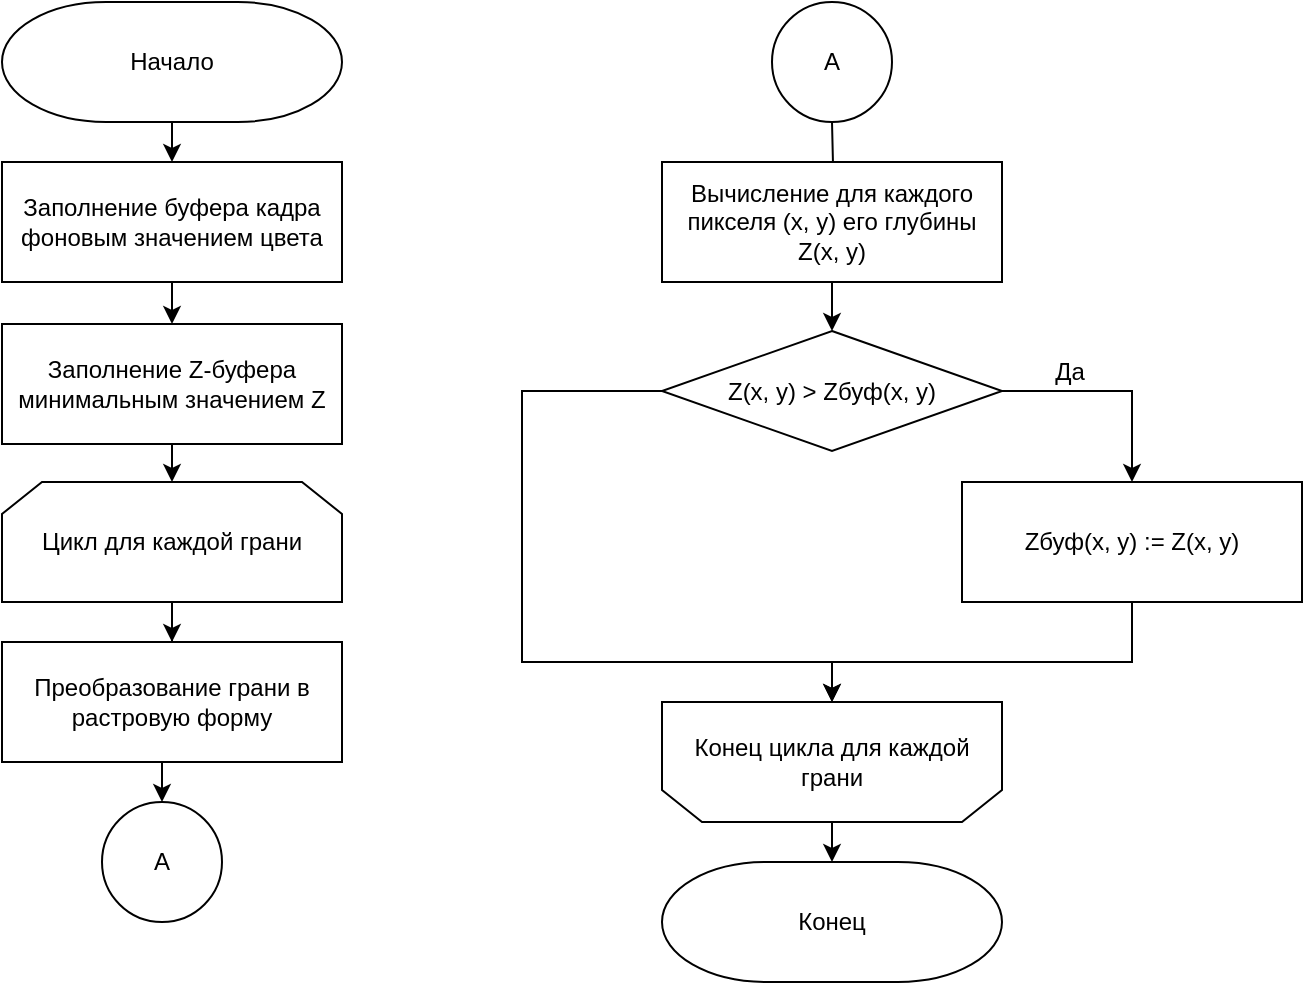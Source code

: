 <mxfile version="20.6.0" type="device" pages="3"><diagram id="neFG378h1zoQjz_ptCey" name="Z-bufer"><mxGraphModel dx="868" dy="425" grid="1" gridSize="10" guides="1" tooltips="1" connect="1" arrows="1" fold="1" page="1" pageScale="1" pageWidth="827" pageHeight="1169" math="0" shadow="0"><root><mxCell id="0"/><mxCell id="1" parent="0"/><mxCell id="6TX6HkKeH-_XCsG05Ym2-4" style="edgeStyle=orthogonalEdgeStyle;rounded=0;orthogonalLoop=1;jettySize=auto;html=1;exitX=0.5;exitY=1;exitDx=0;exitDy=0;exitPerimeter=0;entryX=0.5;entryY=0;entryDx=0;entryDy=0;" parent="1" source="6TX6HkKeH-_XCsG05Ym2-2" target="6TX6HkKeH-_XCsG05Ym2-3" edge="1"><mxGeometry relative="1" as="geometry"/></mxCell><mxCell id="6TX6HkKeH-_XCsG05Ym2-2" value="Начало" style="strokeWidth=1;html=1;shape=mxgraph.flowchart.terminator;whiteSpace=wrap;" parent="1" vertex="1"><mxGeometry x="240" y="70" width="170" height="60" as="geometry"/></mxCell><mxCell id="6TX6HkKeH-_XCsG05Ym2-6" style="edgeStyle=orthogonalEdgeStyle;rounded=0;orthogonalLoop=1;jettySize=auto;html=1;exitX=0.5;exitY=1;exitDx=0;exitDy=0;" parent="1" source="6TX6HkKeH-_XCsG05Ym2-3" target="6TX6HkKeH-_XCsG05Ym2-5" edge="1"><mxGeometry relative="1" as="geometry"/></mxCell><mxCell id="6TX6HkKeH-_XCsG05Ym2-3" value="Заполнение буфера кадра фоновым значением цвета" style="rounded=0;whiteSpace=wrap;html=1;" parent="1" vertex="1"><mxGeometry x="240" y="150" width="170" height="60" as="geometry"/></mxCell><mxCell id="6TX6HkKeH-_XCsG05Ym2-11" style="edgeStyle=orthogonalEdgeStyle;rounded=0;orthogonalLoop=1;jettySize=auto;html=1;exitX=0.5;exitY=1;exitDx=0;exitDy=0;entryX=0.5;entryY=0;entryDx=0;entryDy=0;" parent="1" source="6TX6HkKeH-_XCsG05Ym2-5" target="6TX6HkKeH-_XCsG05Ym2-10" edge="1"><mxGeometry relative="1" as="geometry"/></mxCell><mxCell id="6TX6HkKeH-_XCsG05Ym2-5" value="Заполнение Z-буфера минимальным значением Z" style="rounded=0;whiteSpace=wrap;html=1;strokeWidth=1;" parent="1" vertex="1"><mxGeometry x="240" y="231" width="170" height="60" as="geometry"/></mxCell><mxCell id="6TX6HkKeH-_XCsG05Ym2-13" style="edgeStyle=orthogonalEdgeStyle;rounded=0;orthogonalLoop=1;jettySize=auto;html=1;exitX=0.5;exitY=1;exitDx=0;exitDy=0;" parent="1" source="6TX6HkKeH-_XCsG05Ym2-10" target="6TX6HkKeH-_XCsG05Ym2-12" edge="1"><mxGeometry relative="1" as="geometry"/></mxCell><mxCell id="6TX6HkKeH-_XCsG05Ym2-10" value="Цикл для каждой грани" style="shape=loopLimit;whiteSpace=wrap;html=1;strokeWidth=1;rotation=0;" parent="1" vertex="1"><mxGeometry x="240" y="310" width="170" height="60" as="geometry"/></mxCell><mxCell id="6TX6HkKeH-_XCsG05Ym2-15" style="edgeStyle=orthogonalEdgeStyle;rounded=0;orthogonalLoop=1;jettySize=auto;html=1;exitX=0.5;exitY=1;exitDx=0;exitDy=0;" parent="1" target="6TX6HkKeH-_XCsG05Ym2-14" edge="1"><mxGeometry relative="1" as="geometry"><mxPoint x="655" y="130" as="sourcePoint"/></mxGeometry></mxCell><mxCell id="vqsGo7mDgSBbujvB0LcC-2" style="edgeStyle=orthogonalEdgeStyle;rounded=0;orthogonalLoop=1;jettySize=auto;html=1;exitX=0.5;exitY=1;exitDx=0;exitDy=0;entryX=0.5;entryY=0;entryDx=0;entryDy=0;" edge="1" parent="1" source="6TX6HkKeH-_XCsG05Ym2-12" target="vqsGo7mDgSBbujvB0LcC-1"><mxGeometry relative="1" as="geometry"/></mxCell><mxCell id="6TX6HkKeH-_XCsG05Ym2-12" value="Преобразование грани в растровую форму" style="rounded=0;whiteSpace=wrap;html=1;" parent="1" vertex="1"><mxGeometry x="240" y="390" width="170" height="60" as="geometry"/></mxCell><mxCell id="6TX6HkKeH-_XCsG05Ym2-17" style="edgeStyle=orthogonalEdgeStyle;rounded=0;orthogonalLoop=1;jettySize=auto;html=1;exitX=0.5;exitY=1;exitDx=0;exitDy=0;entryX=0.5;entryY=0;entryDx=0;entryDy=0;entryPerimeter=0;" parent="1" source="6TX6HkKeH-_XCsG05Ym2-14" target="6TX6HkKeH-_XCsG05Ym2-16" edge="1"><mxGeometry relative="1" as="geometry"/></mxCell><mxCell id="6TX6HkKeH-_XCsG05Ym2-14" value="Вычисление для каждого пикселя (x, y) его глубины Z(x, y)" style="rounded=0;whiteSpace=wrap;html=1;" parent="1" vertex="1"><mxGeometry x="570" y="150" width="170" height="60" as="geometry"/></mxCell><mxCell id="6TX6HkKeH-_XCsG05Ym2-19" style="edgeStyle=orthogonalEdgeStyle;rounded=0;orthogonalLoop=1;jettySize=auto;html=1;exitX=1;exitY=0.5;exitDx=0;exitDy=0;exitPerimeter=0;entryX=0.5;entryY=0;entryDx=0;entryDy=0;" parent="1" source="6TX6HkKeH-_XCsG05Ym2-16" target="6TX6HkKeH-_XCsG05Ym2-18" edge="1"><mxGeometry relative="1" as="geometry"/></mxCell><mxCell id="6TX6HkKeH-_XCsG05Ym2-23" style="edgeStyle=orthogonalEdgeStyle;rounded=0;orthogonalLoop=1;jettySize=auto;html=1;exitX=0;exitY=0.5;exitDx=0;exitDy=0;exitPerimeter=0;entryX=0.5;entryY=1;entryDx=0;entryDy=0;" parent="1" source="6TX6HkKeH-_XCsG05Ym2-16" target="6TX6HkKeH-_XCsG05Ym2-21" edge="1"><mxGeometry relative="1" as="geometry"><Array as="points"><mxPoint x="500" y="265"/><mxPoint x="500" y="400"/><mxPoint x="655" y="400"/></Array></mxGeometry></mxCell><mxCell id="6TX6HkKeH-_XCsG05Ym2-16" value="Z(x, y) &amp;gt; Zбуф(x, y)" style="strokeWidth=1;html=1;shape=mxgraph.flowchart.decision;whiteSpace=wrap;" parent="1" vertex="1"><mxGeometry x="570" y="234.5" width="170" height="60" as="geometry"/></mxCell><mxCell id="6TX6HkKeH-_XCsG05Ym2-22" style="edgeStyle=orthogonalEdgeStyle;rounded=0;orthogonalLoop=1;jettySize=auto;html=1;exitX=0.5;exitY=1;exitDx=0;exitDy=0;" parent="1" source="6TX6HkKeH-_XCsG05Ym2-18" target="6TX6HkKeH-_XCsG05Ym2-21" edge="1"><mxGeometry relative="1" as="geometry"><Array as="points"><mxPoint x="805" y="400"/><mxPoint x="655" y="400"/></Array></mxGeometry></mxCell><mxCell id="6TX6HkKeH-_XCsG05Ym2-18" value="Zбуф(x, y) := Z(x, y)" style="rounded=0;whiteSpace=wrap;html=1;" parent="1" vertex="1"><mxGeometry x="720" y="310" width="170" height="60" as="geometry"/></mxCell><mxCell id="6TX6HkKeH-_XCsG05Ym2-20" value="Да" style="text;html=1;strokeColor=none;fillColor=none;align=center;verticalAlign=middle;whiteSpace=wrap;rounded=0;strokeWidth=1;" parent="1" vertex="1"><mxGeometry x="744" y="240" width="60" height="30" as="geometry"/></mxCell><mxCell id="6TX6HkKeH-_XCsG05Ym2-21" value="" style="shape=loopLimit;whiteSpace=wrap;html=1;strokeWidth=1;rotation=180;" parent="1" vertex="1"><mxGeometry x="570" y="420" width="170" height="60" as="geometry"/></mxCell><mxCell id="6TX6HkKeH-_XCsG05Ym2-26" style="edgeStyle=orthogonalEdgeStyle;rounded=0;orthogonalLoop=1;jettySize=auto;html=1;exitX=0.5;exitY=1;exitDx=0;exitDy=0;entryX=0.5;entryY=0;entryDx=0;entryDy=0;entryPerimeter=0;" parent="1" source="6TX6HkKeH-_XCsG05Ym2-24" target="6TX6HkKeH-_XCsG05Ym2-25" edge="1"><mxGeometry relative="1" as="geometry"/></mxCell><mxCell id="6TX6HkKeH-_XCsG05Ym2-24" value="Конец цикла для каждой грани" style="text;html=1;strokeColor=none;fillColor=none;align=center;verticalAlign=middle;whiteSpace=wrap;rounded=0;strokeWidth=1;" parent="1" vertex="1"><mxGeometry x="570" y="420" width="170" height="60" as="geometry"/></mxCell><mxCell id="6TX6HkKeH-_XCsG05Ym2-25" value="Конец" style="strokeWidth=1;html=1;shape=mxgraph.flowchart.terminator;whiteSpace=wrap;" parent="1" vertex="1"><mxGeometry x="570" y="500" width="170" height="60" as="geometry"/></mxCell><mxCell id="vqsGo7mDgSBbujvB0LcC-1" value="А" style="ellipse;whiteSpace=wrap;html=1;aspect=fixed;" vertex="1" parent="1"><mxGeometry x="290" y="470" width="60" height="60" as="geometry"/></mxCell><mxCell id="vqsGo7mDgSBbujvB0LcC-3" value="А" style="ellipse;whiteSpace=wrap;html=1;aspect=fixed;" vertex="1" parent="1"><mxGeometry x="625" y="70" width="60" height="60" as="geometry"/></mxCell></root></mxGraphModel></diagram><diagram id="AVrEKAzR2ttYn-HKZuX_" name="shadow"><mxGraphModel dx="868" dy="425" grid="1" gridSize="10" guides="1" tooltips="1" connect="1" arrows="1" fold="1" page="1" pageScale="1" pageWidth="827" pageHeight="1169" math="0" shadow="0"><root><mxCell id="0"/><mxCell id="1" parent="0"/><mxCell id="5Bra2evvW2Xt59q5HRzt-1" style="edgeStyle=orthogonalEdgeStyle;rounded=0;orthogonalLoop=1;jettySize=auto;html=1;exitX=0.5;exitY=1;exitDx=0;exitDy=0;exitPerimeter=0;entryX=0.5;entryY=0;entryDx=0;entryDy=0;" parent="1" source="5Bra2evvW2Xt59q5HRzt-2" target="5Bra2evvW2Xt59q5HRzt-4" edge="1"><mxGeometry relative="1" as="geometry"/></mxCell><mxCell id="5Bra2evvW2Xt59q5HRzt-2" value="Начало" style="strokeWidth=1;html=1;shape=mxgraph.flowchart.terminator;whiteSpace=wrap;" parent="1" vertex="1"><mxGeometry x="250" y="40" width="170" height="60" as="geometry"/></mxCell><mxCell id="5Bra2evvW2Xt59q5HRzt-3" style="edgeStyle=orthogonalEdgeStyle;rounded=0;orthogonalLoop=1;jettySize=auto;html=1;exitX=0.5;exitY=1;exitDx=0;exitDy=0;" parent="1" source="5Bra2evvW2Xt59q5HRzt-4" target="5Bra2evvW2Xt59q5HRzt-6" edge="1"><mxGeometry relative="1" as="geometry"/></mxCell><mxCell id="5Bra2evvW2Xt59q5HRzt-4" value="Заполнение буфера кадра фоновым значением цвета" style="rounded=0;whiteSpace=wrap;html=1;" parent="1" vertex="1"><mxGeometry x="250" y="120" width="170" height="60" as="geometry"/></mxCell><mxCell id="5Bra2evvW2Xt59q5HRzt-25" style="edgeStyle=orthogonalEdgeStyle;rounded=0;orthogonalLoop=1;jettySize=auto;html=1;exitX=0.5;exitY=1;exitDx=0;exitDy=0;entryX=0.5;entryY=0;entryDx=0;entryDy=0;" parent="1" source="5Bra2evvW2Xt59q5HRzt-6" target="5Bra2evvW2Xt59q5HRzt-24" edge="1"><mxGeometry relative="1" as="geometry"/></mxCell><mxCell id="5Bra2evvW2Xt59q5HRzt-6" value="Заполнение Z-буфера минимальным значением Z" style="rounded=0;whiteSpace=wrap;html=1;strokeWidth=1;" parent="1" vertex="1"><mxGeometry x="250" y="201" width="170" height="60" as="geometry"/></mxCell><mxCell id="5Bra2evvW2Xt59q5HRzt-7" style="edgeStyle=orthogonalEdgeStyle;rounded=0;orthogonalLoop=1;jettySize=auto;html=1;exitX=0.5;exitY=1;exitDx=0;exitDy=0;" parent="1" source="5Bra2evvW2Xt59q5HRzt-8" target="5Bra2evvW2Xt59q5HRzt-10" edge="1"><mxGeometry relative="1" as="geometry"/></mxCell><mxCell id="5Bra2evvW2Xt59q5HRzt-8" value="Цикл для каждой грани" style="shape=loopLimit;whiteSpace=wrap;html=1;strokeWidth=1;rotation=0;" parent="1" vertex="1"><mxGeometry x="250" y="362" width="170" height="60" as="geometry"/></mxCell><mxCell id="5Bra2evvW2Xt59q5HRzt-9" style="edgeStyle=orthogonalEdgeStyle;rounded=0;orthogonalLoop=1;jettySize=auto;html=1;exitX=0.5;exitY=1;exitDx=0;exitDy=0;" parent="1" source="5Bra2evvW2Xt59q5HRzt-10" target="5Bra2evvW2Xt59q5HRzt-12" edge="1"><mxGeometry relative="1" as="geometry"/></mxCell><mxCell id="5Bra2evvW2Xt59q5HRzt-10" value="Преобразование грани в растровую форму" style="rounded=0;whiteSpace=wrap;html=1;" parent="1" vertex="1"><mxGeometry x="250" y="442" width="170" height="60" as="geometry"/></mxCell><mxCell id="5Bra2evvW2Xt59q5HRzt-48" style="edgeStyle=orthogonalEdgeStyle;rounded=0;orthogonalLoop=1;jettySize=auto;html=1;exitX=0.5;exitY=1;exitDx=0;exitDy=0;entryX=0.5;entryY=0;entryDx=0;entryDy=0;strokeWidth=1;" parent="1" source="5Bra2evvW2Xt59q5HRzt-12" target="5Bra2evvW2Xt59q5HRzt-47" edge="1"><mxGeometry relative="1" as="geometry"/></mxCell><mxCell id="5Bra2evvW2Xt59q5HRzt-12" value="Вычисление для каждого пикселя (x, y) его глубины Z(x, y)" style="rounded=0;whiteSpace=wrap;html=1;" parent="1" vertex="1"><mxGeometry x="250" y="522" width="170" height="60" as="geometry"/></mxCell><mxCell id="5Bra2evvW2Xt59q5HRzt-27" style="edgeStyle=orthogonalEdgeStyle;rounded=0;orthogonalLoop=1;jettySize=auto;html=1;exitX=1;exitY=0.5;exitDx=0;exitDy=0;exitPerimeter=0;entryX=0.5;entryY=0;entryDx=0;entryDy=0;entryPerimeter=0;" parent="1" source="5Bra2evvW2Xt59q5HRzt-15" target="5Bra2evvW2Xt59q5HRzt-23" edge="1"><mxGeometry relative="1" as="geometry"/></mxCell><mxCell id="5Bra2evvW2Xt59q5HRzt-36" style="edgeStyle=orthogonalEdgeStyle;rounded=0;orthogonalLoop=1;jettySize=auto;html=1;exitX=0;exitY=0.5;exitDx=0;exitDy=0;exitPerimeter=0;entryX=0.5;entryY=0;entryDx=0;entryDy=0;" parent="1" source="5Bra2evvW2Xt59q5HRzt-15" target="5Bra2evvW2Xt59q5HRzt-21" edge="1"><mxGeometry relative="1" as="geometry"><Array as="points"><mxPoint x="460" y="153"/><mxPoint x="460" y="510"/><mxPoint x="574" y="510"/></Array></mxGeometry></mxCell><mxCell id="5Bra2evvW2Xt59q5HRzt-15" value="Z(x, y) &amp;gt; Zбуф(x, y)" style="strokeWidth=1;html=1;shape=mxgraph.flowchart.decision;whiteSpace=wrap;" parent="1" vertex="1"><mxGeometry x="490" y="123" width="170" height="60" as="geometry"/></mxCell><mxCell id="5Bra2evvW2Xt59q5HRzt-35" style="edgeStyle=orthogonalEdgeStyle;rounded=0;orthogonalLoop=1;jettySize=auto;html=1;exitX=0.5;exitY=1;exitDx=0;exitDy=0;entryX=0.5;entryY=0;entryDx=0;entryDy=0;" parent="1" source="5Bra2evvW2Xt59q5HRzt-17" target="5Bra2evvW2Xt59q5HRzt-21" edge="1"><mxGeometry relative="1" as="geometry"><Array as="points"><mxPoint x="725" y="510"/><mxPoint x="574" y="510"/></Array></mxGeometry></mxCell><mxCell id="5Bra2evvW2Xt59q5HRzt-17" value="Zбуф(x, y) := Z(x, y)" style="rounded=0;whiteSpace=wrap;html=1;" parent="1" vertex="1"><mxGeometry x="640" y="436.5" width="170" height="60" as="geometry"/></mxCell><mxCell id="5Bra2evvW2Xt59q5HRzt-18" value="Да" style="text;html=1;strokeColor=none;fillColor=none;align=center;verticalAlign=middle;whiteSpace=wrap;rounded=0;strokeWidth=1;" parent="1" vertex="1"><mxGeometry x="664" y="128.5" width="60" height="30" as="geometry"/></mxCell><mxCell id="5Bra2evvW2Xt59q5HRzt-19" value="" style="shape=loopLimit;whiteSpace=wrap;html=1;strokeWidth=1;rotation=180;" parent="1" vertex="1"><mxGeometry x="489" y="530.5" width="170" height="60" as="geometry"/></mxCell><mxCell id="5Bra2evvW2Xt59q5HRzt-45" style="edgeStyle=orthogonalEdgeStyle;rounded=0;orthogonalLoop=1;jettySize=auto;html=1;exitX=0.5;exitY=1;exitDx=0;exitDy=0;entryX=0.5;entryY=0;entryDx=0;entryDy=0;strokeWidth=1;" parent="1" source="5Bra2evvW2Xt59q5HRzt-21" target="5Bra2evvW2Xt59q5HRzt-44" edge="1"><mxGeometry relative="1" as="geometry"/></mxCell><mxCell id="5Bra2evvW2Xt59q5HRzt-21" value="Конец цикла для каждой грани" style="text;html=1;strokeColor=none;fillColor=none;align=center;verticalAlign=middle;whiteSpace=wrap;rounded=0;strokeWidth=1;" parent="1" vertex="1"><mxGeometry x="489" y="530.5" width="170" height="60" as="geometry"/></mxCell><mxCell id="5Bra2evvW2Xt59q5HRzt-22" value="Конец" style="strokeWidth=1;html=1;shape=mxgraph.flowchart.terminator;whiteSpace=wrap;" parent="1" vertex="1"><mxGeometry x="489" y="685.5" width="170" height="60" as="geometry"/></mxCell><mxCell id="5Bra2evvW2Xt59q5HRzt-29" style="edgeStyle=orthogonalEdgeStyle;rounded=0;orthogonalLoop=1;jettySize=auto;html=1;exitX=1;exitY=0.5;exitDx=0;exitDy=0;exitPerimeter=0;strokeWidth=2;entryX=0.5;entryY=0;entryDx=0;entryDy=0;" parent="1" source="5Bra2evvW2Xt59q5HRzt-23" target="5Bra2evvW2Xt59q5HRzt-28" edge="1"><mxGeometry relative="1" as="geometry"><mxPoint x="875" y="253" as="targetPoint"/></mxGeometry></mxCell><mxCell id="5Bra2evvW2Xt59q5HRzt-33" style="edgeStyle=orthogonalEdgeStyle;rounded=0;orthogonalLoop=1;jettySize=auto;html=1;exitX=0;exitY=0.5;exitDx=0;exitDy=0;exitPerimeter=0;strokeWidth=2;" parent="1" source="5Bra2evvW2Xt59q5HRzt-23" target="5Bra2evvW2Xt59q5HRzt-31" edge="1"><mxGeometry relative="1" as="geometry"><Array as="points"><mxPoint x="580" y="218.5"/><mxPoint x="580" y="336.5"/><mxPoint x="725" y="336.5"/></Array></mxGeometry></mxCell><mxCell id="5Bra2evvW2Xt59q5HRzt-23" value="Пиксель (x, y) есть&lt;br&gt;в Shadow-буфере" style="strokeWidth=3;html=1;shape=mxgraph.flowchart.decision;whiteSpace=wrap;" parent="1" vertex="1"><mxGeometry x="640" y="183" width="170" height="70" as="geometry"/></mxCell><mxCell id="5Bra2evvW2Xt59q5HRzt-26" style="edgeStyle=orthogonalEdgeStyle;rounded=0;orthogonalLoop=1;jettySize=auto;html=1;exitX=0.5;exitY=1;exitDx=0;exitDy=0;entryX=0.5;entryY=0;entryDx=0;entryDy=0;" parent="1" source="5Bra2evvW2Xt59q5HRzt-24" target="5Bra2evvW2Xt59q5HRzt-8" edge="1"><mxGeometry relative="1" as="geometry"/></mxCell><mxCell id="5Bra2evvW2Xt59q5HRzt-24" value="Заполнение Shadow-буфера минимальным значением Shadow" style="rounded=0;whiteSpace=wrap;html=1;strokeWidth=3;" parent="1" vertex="1"><mxGeometry x="250" y="280" width="170" height="60" as="geometry"/></mxCell><mxCell id="5Bra2evvW2Xt59q5HRzt-32" style="edgeStyle=orthogonalEdgeStyle;rounded=0;orthogonalLoop=1;jettySize=auto;html=1;exitX=0.5;exitY=1;exitDx=0;exitDy=0;entryX=0.5;entryY=0;entryDx=0;entryDy=0;strokeWidth=2;" parent="1" source="5Bra2evvW2Xt59q5HRzt-28" target="5Bra2evvW2Xt59q5HRzt-31" edge="1"><mxGeometry relative="1" as="geometry"><mxPoint x="875" y="313" as="sourcePoint"/><Array as="points"><mxPoint x="855" y="337"/><mxPoint x="725" y="337"/></Array></mxGeometry></mxCell><mxCell id="5Bra2evvW2Xt59q5HRzt-28" value="Декремент DrwedPixels грани в Shadow-буфере" style="rounded=0;whiteSpace=wrap;html=1;strokeWidth=3;" parent="1" vertex="1"><mxGeometry x="770" y="253" width="170" height="60" as="geometry"/></mxCell><mxCell id="5Bra2evvW2Xt59q5HRzt-30" value="Да" style="text;html=1;strokeColor=none;fillColor=none;align=center;verticalAlign=middle;whiteSpace=wrap;rounded=0;strokeWidth=1;" parent="1" vertex="1"><mxGeometry x="810" y="196.5" width="60" height="30" as="geometry"/></mxCell><mxCell id="5Bra2evvW2Xt59q5HRzt-34" style="edgeStyle=orthogonalEdgeStyle;rounded=0;orthogonalLoop=1;jettySize=auto;html=1;exitX=0.5;exitY=1;exitDx=0;exitDy=0;entryX=0.5;entryY=0;entryDx=0;entryDy=0;" parent="1" source="5Bra2evvW2Xt59q5HRzt-31" target="5Bra2evvW2Xt59q5HRzt-17" edge="1"><mxGeometry relative="1" as="geometry"/></mxCell><mxCell id="5Bra2evvW2Xt59q5HRzt-31" value="Инкремент DrwedPixels и AllPixels текущей грани" style="rounded=0;whiteSpace=wrap;html=1;strokeWidth=3;" parent="1" vertex="1"><mxGeometry x="640" y="356.5" width="170" height="60" as="geometry"/></mxCell><mxCell id="5Bra2evvW2Xt59q5HRzt-46" style="edgeStyle=orthogonalEdgeStyle;rounded=0;orthogonalLoop=1;jettySize=auto;html=1;exitX=0.5;exitY=1;exitDx=0;exitDy=0;entryX=0.5;entryY=0;entryDx=0;entryDy=0;entryPerimeter=0;strokeWidth=1;" parent="1" source="5Bra2evvW2Xt59q5HRzt-44" target="5Bra2evvW2Xt59q5HRzt-22" edge="1"><mxGeometry relative="1" as="geometry"/></mxCell><mxCell id="5Bra2evvW2Xt59q5HRzt-44" value="Очистка буферов" style="rounded=0;whiteSpace=wrap;html=1;strokeWidth=3;" parent="1" vertex="1"><mxGeometry x="490" y="606.5" width="170" height="60" as="geometry"/></mxCell><mxCell id="5Bra2evvW2Xt59q5HRzt-47" value="А" style="ellipse;whiteSpace=wrap;html=1;aspect=fixed;strokeWidth=1;" parent="1" vertex="1"><mxGeometry x="305" y="600" width="60" height="60" as="geometry"/></mxCell><mxCell id="5Bra2evvW2Xt59q5HRzt-51" style="edgeStyle=orthogonalEdgeStyle;rounded=0;orthogonalLoop=1;jettySize=auto;html=1;exitX=0.5;exitY=1;exitDx=0;exitDy=0;entryX=0.5;entryY=0;entryDx=0;entryDy=0;entryPerimeter=0;strokeWidth=1;" parent="1" source="5Bra2evvW2Xt59q5HRzt-49" target="5Bra2evvW2Xt59q5HRzt-15" edge="1"><mxGeometry relative="1" as="geometry"/></mxCell><mxCell id="5Bra2evvW2Xt59q5HRzt-49" value="А" style="ellipse;whiteSpace=wrap;html=1;aspect=fixed;strokeWidth=1;" parent="1" vertex="1"><mxGeometry x="545" y="40" width="60" height="60" as="geometry"/></mxCell></root></mxGraphModel></diagram><diagram id="ENVmEksmeFFPRsCK2UpG" name="backface culling"><mxGraphModel dx="868" dy="425" grid="1" gridSize="10" guides="1" tooltips="1" connect="1" arrows="1" fold="1" page="1" pageScale="1" pageWidth="827" pageHeight="1169" math="0" shadow="0"><root><mxCell id="0"/><mxCell id="1" parent="0"/><mxCell id="DHMkVB7zMeJcDoCF95GW-4" style="edgeStyle=orthogonalEdgeStyle;rounded=0;orthogonalLoop=1;jettySize=auto;html=1;exitX=0.5;exitY=1;exitDx=0;exitDy=0;exitPerimeter=0;entryX=0.5;entryY=0;entryDx=0;entryDy=0;entryPerimeter=0;" edge="1" parent="1" source="DHMkVB7zMeJcDoCF95GW-2" target="DHMkVB7zMeJcDoCF95GW-3"><mxGeometry relative="1" as="geometry"/></mxCell><mxCell id="DHMkVB7zMeJcDoCF95GW-2" value="Начало" style="strokeWidth=1;html=1;shape=mxgraph.flowchart.terminator;whiteSpace=wrap;" vertex="1" parent="1"><mxGeometry x="280" y="40" width="140" height="60" as="geometry"/></mxCell><mxCell id="DHMkVB7zMeJcDoCF95GW-6" style="edgeStyle=orthogonalEdgeStyle;rounded=0;orthogonalLoop=1;jettySize=auto;html=1;exitX=1;exitY=0.5;exitDx=0;exitDy=0;exitPerimeter=0;entryX=0.5;entryY=0;entryDx=0;entryDy=0;" edge="1" parent="1" source="DHMkVB7zMeJcDoCF95GW-3" target="DHMkVB7zMeJcDoCF95GW-5"><mxGeometry relative="1" as="geometry"/></mxCell><mxCell id="DHMkVB7zMeJcDoCF95GW-8" style="edgeStyle=orthogonalEdgeStyle;rounded=0;orthogonalLoop=1;jettySize=auto;html=1;exitX=0;exitY=0.5;exitDx=0;exitDy=0;exitPerimeter=0;entryX=0.5;entryY=0;entryDx=0;entryDy=0;" edge="1" parent="1" source="DHMkVB7zMeJcDoCF95GW-3" target="DHMkVB7zMeJcDoCF95GW-7"><mxGeometry relative="1" as="geometry"/></mxCell><mxCell id="DHMkVB7zMeJcDoCF95GW-3" value="(I, n) &amp;gt; 0" style="strokeWidth=1;html=1;shape=mxgraph.flowchart.decision;whiteSpace=wrap;" vertex="1" parent="1"><mxGeometry x="280" y="120" width="140" height="70" as="geometry"/></mxCell><mxCell id="DHMkVB7zMeJcDoCF95GW-12" style="edgeStyle=orthogonalEdgeStyle;rounded=0;orthogonalLoop=1;jettySize=auto;html=1;exitX=0.5;exitY=1;exitDx=0;exitDy=0;" edge="1" parent="1" source="DHMkVB7zMeJcDoCF95GW-5"><mxGeometry relative="1" as="geometry"><mxPoint x="350" y="310" as="targetPoint"/></mxGeometry></mxCell><mxCell id="DHMkVB7zMeJcDoCF95GW-5" value="Грань визуализируется" style="rounded=0;whiteSpace=wrap;html=1;strokeWidth=1;" vertex="1" parent="1"><mxGeometry x="420" y="190" width="120" height="60" as="geometry"/></mxCell><mxCell id="DHMkVB7zMeJcDoCF95GW-11" style="edgeStyle=orthogonalEdgeStyle;rounded=0;orthogonalLoop=1;jettySize=auto;html=1;exitX=0.5;exitY=1;exitDx=0;exitDy=0;" edge="1" parent="1" source="DHMkVB7zMeJcDoCF95GW-7" target="DHMkVB7zMeJcDoCF95GW-10"><mxGeometry relative="1" as="geometry"/></mxCell><mxCell id="DHMkVB7zMeJcDoCF95GW-7" value="Грань не визуализируется" style="rounded=0;whiteSpace=wrap;html=1;strokeWidth=1;" vertex="1" parent="1"><mxGeometry x="160" y="190" width="120" height="60" as="geometry"/></mxCell><mxCell id="DHMkVB7zMeJcDoCF95GW-9" value="Да" style="text;html=1;strokeColor=none;fillColor=none;align=center;verticalAlign=middle;whiteSpace=wrap;rounded=0;strokeWidth=1;" vertex="1" parent="1"><mxGeometry x="420" y="130" width="60" height="30" as="geometry"/></mxCell><mxCell id="DHMkVB7zMeJcDoCF95GW-10" value="Конец" style="strokeWidth=1;html=1;shape=mxgraph.flowchart.terminator;whiteSpace=wrap;" vertex="1" parent="1"><mxGeometry x="280" y="310" width="140" height="60" as="geometry"/></mxCell></root></mxGraphModel></diagram></mxfile>